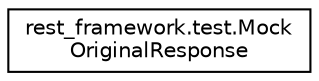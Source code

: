 digraph "Graphical Class Hierarchy"
{
 // LATEX_PDF_SIZE
  edge [fontname="Helvetica",fontsize="10",labelfontname="Helvetica",labelfontsize="10"];
  node [fontname="Helvetica",fontsize="10",shape=record];
  rankdir="LR";
  Node0 [label="rest_framework.test.Mock\lOriginalResponse",height=0.2,width=0.4,color="black", fillcolor="white", style="filled",URL="$classrest__framework_1_1test_1_1_mock_original_response.html",tooltip=" "];
}
